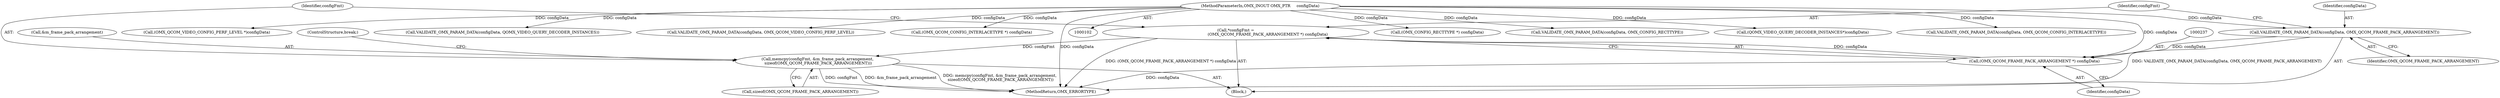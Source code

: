 digraph "0_Android_560ccdb509a7b86186fac0fce1b25bd9a3e6a6e8@pointer" {
"1000234" [label="(Call,*configFmt =\n                                                   (OMX_QCOM_FRAME_PACK_ARRANGEMENT *) configData)"];
"1000236" [label="(Call,(OMX_QCOM_FRAME_PACK_ARRANGEMENT *) configData)"];
"1000230" [label="(Call,VALIDATE_OMX_PARAM_DATA(configData, OMX_QCOM_FRAME_PACK_ARRANGEMENT))"];
"1000105" [label="(MethodParameterIn,OMX_INOUT OMX_PTR     configData)"];
"1000239" [label="(Call,memcpy(configFmt, &m_frame_pack_arrangement,\n sizeof(OMX_QCOM_FRAME_PACK_ARRANGEMENT)))"];
"1000243" [label="(Call,sizeof(OMX_QCOM_FRAME_PACK_ARRANGEMENT))"];
"1000258" [label="(Call,(OMX_CONFIG_RECTTYPE *) configData)"];
"1000232" [label="(Identifier,OMX_QCOM_FRAME_PACK_ARRANGEMENT)"];
"1000252" [label="(Call,VALIDATE_OMX_PARAM_DATA(configData, OMX_CONFIG_RECTTYPE))"];
"1000212" [label="(Call,(QOMX_VIDEO_QUERY_DECODER_INSTANCES*)configData)"];
"1000130" [label="(Call,VALIDATE_OMX_PARAM_DATA(configData, OMX_QCOM_CONFIG_INTERLACETYPE))"];
"1000291" [label="(Call,(OMX_QCOM_VIDEO_CONFIG_PERF_LEVEL *)configData)"];
"1000249" [label="(ControlStructure,break;)"];
"1000206" [label="(Call,VALIDATE_OMX_PARAM_DATA(configData, QOMX_VIDEO_QUERY_DECODER_INSTANCES))"];
"1000284" [label="(Call,VALIDATE_OMX_PARAM_DATA(configData, OMX_QCOM_VIDEO_CONFIG_PERF_LEVEL))"];
"1000136" [label="(Call,(OMX_QCOM_CONFIG_INTERLACETYPE *) configData)"];
"1000230" [label="(Call,VALIDATE_OMX_PARAM_DATA(configData, OMX_QCOM_FRAME_PACK_ARRANGEMENT))"];
"1000229" [label="(Block,)"];
"1000240" [label="(Identifier,configFmt)"];
"1000235" [label="(Identifier,configFmt)"];
"1000241" [label="(Call,&m_frame_pack_arrangement)"];
"1000238" [label="(Identifier,configData)"];
"1000231" [label="(Identifier,configData)"];
"1000357" [label="(MethodReturn,OMX_ERRORTYPE)"];
"1000234" [label="(Call,*configFmt =\n                                                   (OMX_QCOM_FRAME_PACK_ARRANGEMENT *) configData)"];
"1000105" [label="(MethodParameterIn,OMX_INOUT OMX_PTR     configData)"];
"1000236" [label="(Call,(OMX_QCOM_FRAME_PACK_ARRANGEMENT *) configData)"];
"1000239" [label="(Call,memcpy(configFmt, &m_frame_pack_arrangement,\n sizeof(OMX_QCOM_FRAME_PACK_ARRANGEMENT)))"];
"1000234" -> "1000229"  [label="AST: "];
"1000234" -> "1000236"  [label="CFG: "];
"1000235" -> "1000234"  [label="AST: "];
"1000236" -> "1000234"  [label="AST: "];
"1000240" -> "1000234"  [label="CFG: "];
"1000234" -> "1000357"  [label="DDG: (OMX_QCOM_FRAME_PACK_ARRANGEMENT *) configData"];
"1000236" -> "1000234"  [label="DDG: configData"];
"1000234" -> "1000239"  [label="DDG: configFmt"];
"1000236" -> "1000238"  [label="CFG: "];
"1000237" -> "1000236"  [label="AST: "];
"1000238" -> "1000236"  [label="AST: "];
"1000236" -> "1000357"  [label="DDG: configData"];
"1000230" -> "1000236"  [label="DDG: configData"];
"1000105" -> "1000236"  [label="DDG: configData"];
"1000230" -> "1000229"  [label="AST: "];
"1000230" -> "1000232"  [label="CFG: "];
"1000231" -> "1000230"  [label="AST: "];
"1000232" -> "1000230"  [label="AST: "];
"1000235" -> "1000230"  [label="CFG: "];
"1000230" -> "1000357"  [label="DDG: VALIDATE_OMX_PARAM_DATA(configData, OMX_QCOM_FRAME_PACK_ARRANGEMENT)"];
"1000105" -> "1000230"  [label="DDG: configData"];
"1000105" -> "1000102"  [label="AST: "];
"1000105" -> "1000357"  [label="DDG: configData"];
"1000105" -> "1000130"  [label="DDG: configData"];
"1000105" -> "1000136"  [label="DDG: configData"];
"1000105" -> "1000206"  [label="DDG: configData"];
"1000105" -> "1000212"  [label="DDG: configData"];
"1000105" -> "1000252"  [label="DDG: configData"];
"1000105" -> "1000258"  [label="DDG: configData"];
"1000105" -> "1000284"  [label="DDG: configData"];
"1000105" -> "1000291"  [label="DDG: configData"];
"1000239" -> "1000229"  [label="AST: "];
"1000239" -> "1000243"  [label="CFG: "];
"1000240" -> "1000239"  [label="AST: "];
"1000241" -> "1000239"  [label="AST: "];
"1000243" -> "1000239"  [label="AST: "];
"1000249" -> "1000239"  [label="CFG: "];
"1000239" -> "1000357"  [label="DDG: &m_frame_pack_arrangement"];
"1000239" -> "1000357"  [label="DDG: memcpy(configFmt, &m_frame_pack_arrangement,\n sizeof(OMX_QCOM_FRAME_PACK_ARRANGEMENT))"];
"1000239" -> "1000357"  [label="DDG: configFmt"];
}

